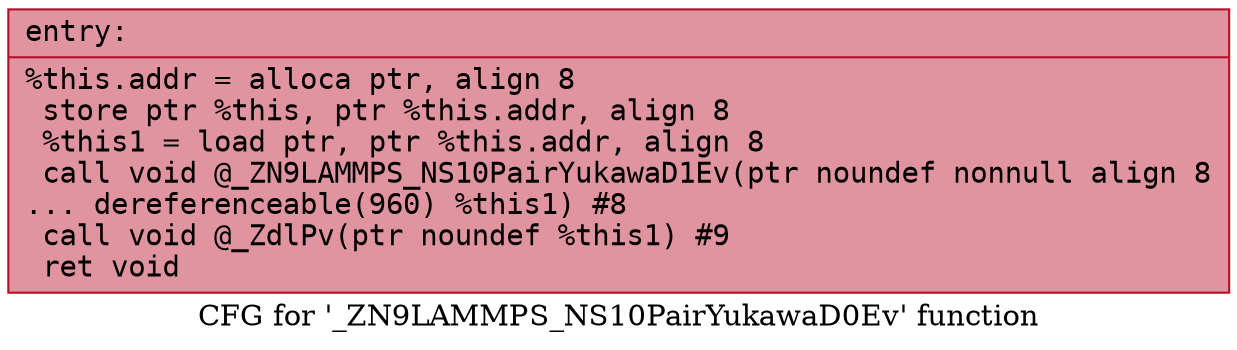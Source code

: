 digraph "CFG for '_ZN9LAMMPS_NS10PairYukawaD0Ev' function" {
	label="CFG for '_ZN9LAMMPS_NS10PairYukawaD0Ev' function";

	Node0x562561d6bfe0 [shape=record,color="#b70d28ff", style=filled, fillcolor="#b70d2870" fontname="Courier",label="{entry:\l|  %this.addr = alloca ptr, align 8\l  store ptr %this, ptr %this.addr, align 8\l  %this1 = load ptr, ptr %this.addr, align 8\l  call void @_ZN9LAMMPS_NS10PairYukawaD1Ev(ptr noundef nonnull align 8\l... dereferenceable(960) %this1) #8\l  call void @_ZdlPv(ptr noundef %this1) #9\l  ret void\l}"];
}
